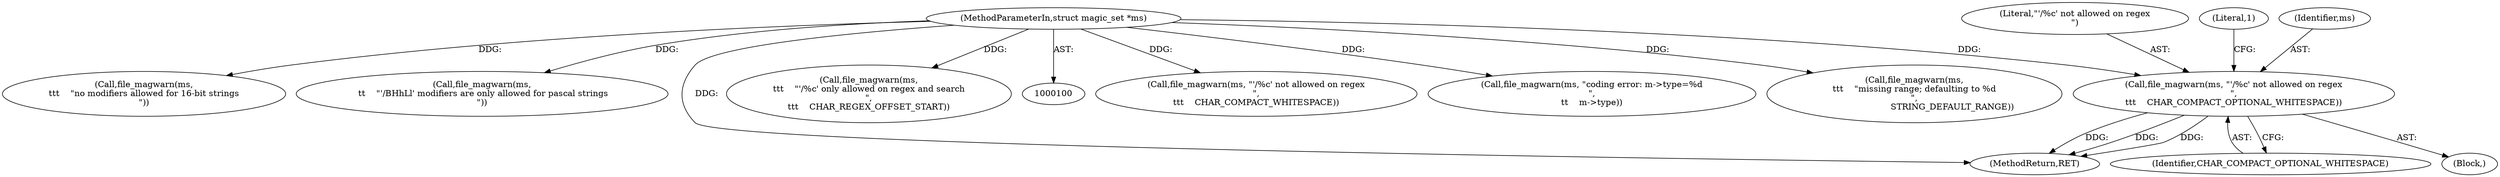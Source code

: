 digraph "0_file_4a284c89d6ef11aca34da65da7d673050a5ea320_0@pointer" {
"1000222" [label="(Call,file_magwarn(ms, \"'/%c' not allowed on regex\n\",\n\t\t\t    CHAR_COMPACT_OPTIONAL_WHITESPACE))"];
"1000101" [label="(MethodParameterIn,struct magic_set *ms)"];
"1000206" [label="(Call,file_magwarn(ms, \"'/%c' not allowed on regex\n\",\n\t\t\t    CHAR_COMPACT_WHITESPACE))"];
"1000231" [label="(Call,file_magwarn(ms, \"coding error: m->type=%d\n\",\n\t\t    m->type))"];
"1000225" [label="(Identifier,CHAR_COMPACT_OPTIONAL_WHITESPACE)"];
"1000183" [label="(Call,file_magwarn(ms,\n\t\t\t    \"missing range; defaulting to %d\n\",\n                            STRING_DEFAULT_RANGE))"];
"1000149" [label="(Call,file_magwarn(ms,\n\t\t\t    \"no modifiers allowed for 16-bit strings\n\"))"];
"1000129" [label="(Call,file_magwarn(ms,\n \t\t    \"'/BHhLl' modifiers are only allowed for pascal strings\n\"))"];
"1000242" [label="(MethodReturn,RET)"];
"1000222" [label="(Call,file_magwarn(ms, \"'/%c' not allowed on regex\n\",\n\t\t\t    CHAR_COMPACT_OPTIONAL_WHITESPACE))"];
"1000224" [label="(Literal,\"'/%c' not allowed on regex\n\")"];
"1000167" [label="(Call,file_magwarn(ms,\n\t\t\t    \"'/%c' only allowed on regex and search\n\",\n\t\t\t    CHAR_REGEX_OFFSET_START))"];
"1000101" [label="(MethodParameterIn,struct magic_set *ms)"];
"1000221" [label="(Block,)"];
"1000228" [label="(Literal,1)"];
"1000223" [label="(Identifier,ms)"];
"1000222" -> "1000221"  [label="AST: "];
"1000222" -> "1000225"  [label="CFG: "];
"1000223" -> "1000222"  [label="AST: "];
"1000224" -> "1000222"  [label="AST: "];
"1000225" -> "1000222"  [label="AST: "];
"1000228" -> "1000222"  [label="CFG: "];
"1000222" -> "1000242"  [label="DDG: "];
"1000222" -> "1000242"  [label="DDG: "];
"1000222" -> "1000242"  [label="DDG: "];
"1000101" -> "1000222"  [label="DDG: "];
"1000101" -> "1000100"  [label="AST: "];
"1000101" -> "1000242"  [label="DDG: "];
"1000101" -> "1000129"  [label="DDG: "];
"1000101" -> "1000149"  [label="DDG: "];
"1000101" -> "1000167"  [label="DDG: "];
"1000101" -> "1000183"  [label="DDG: "];
"1000101" -> "1000206"  [label="DDG: "];
"1000101" -> "1000231"  [label="DDG: "];
}
